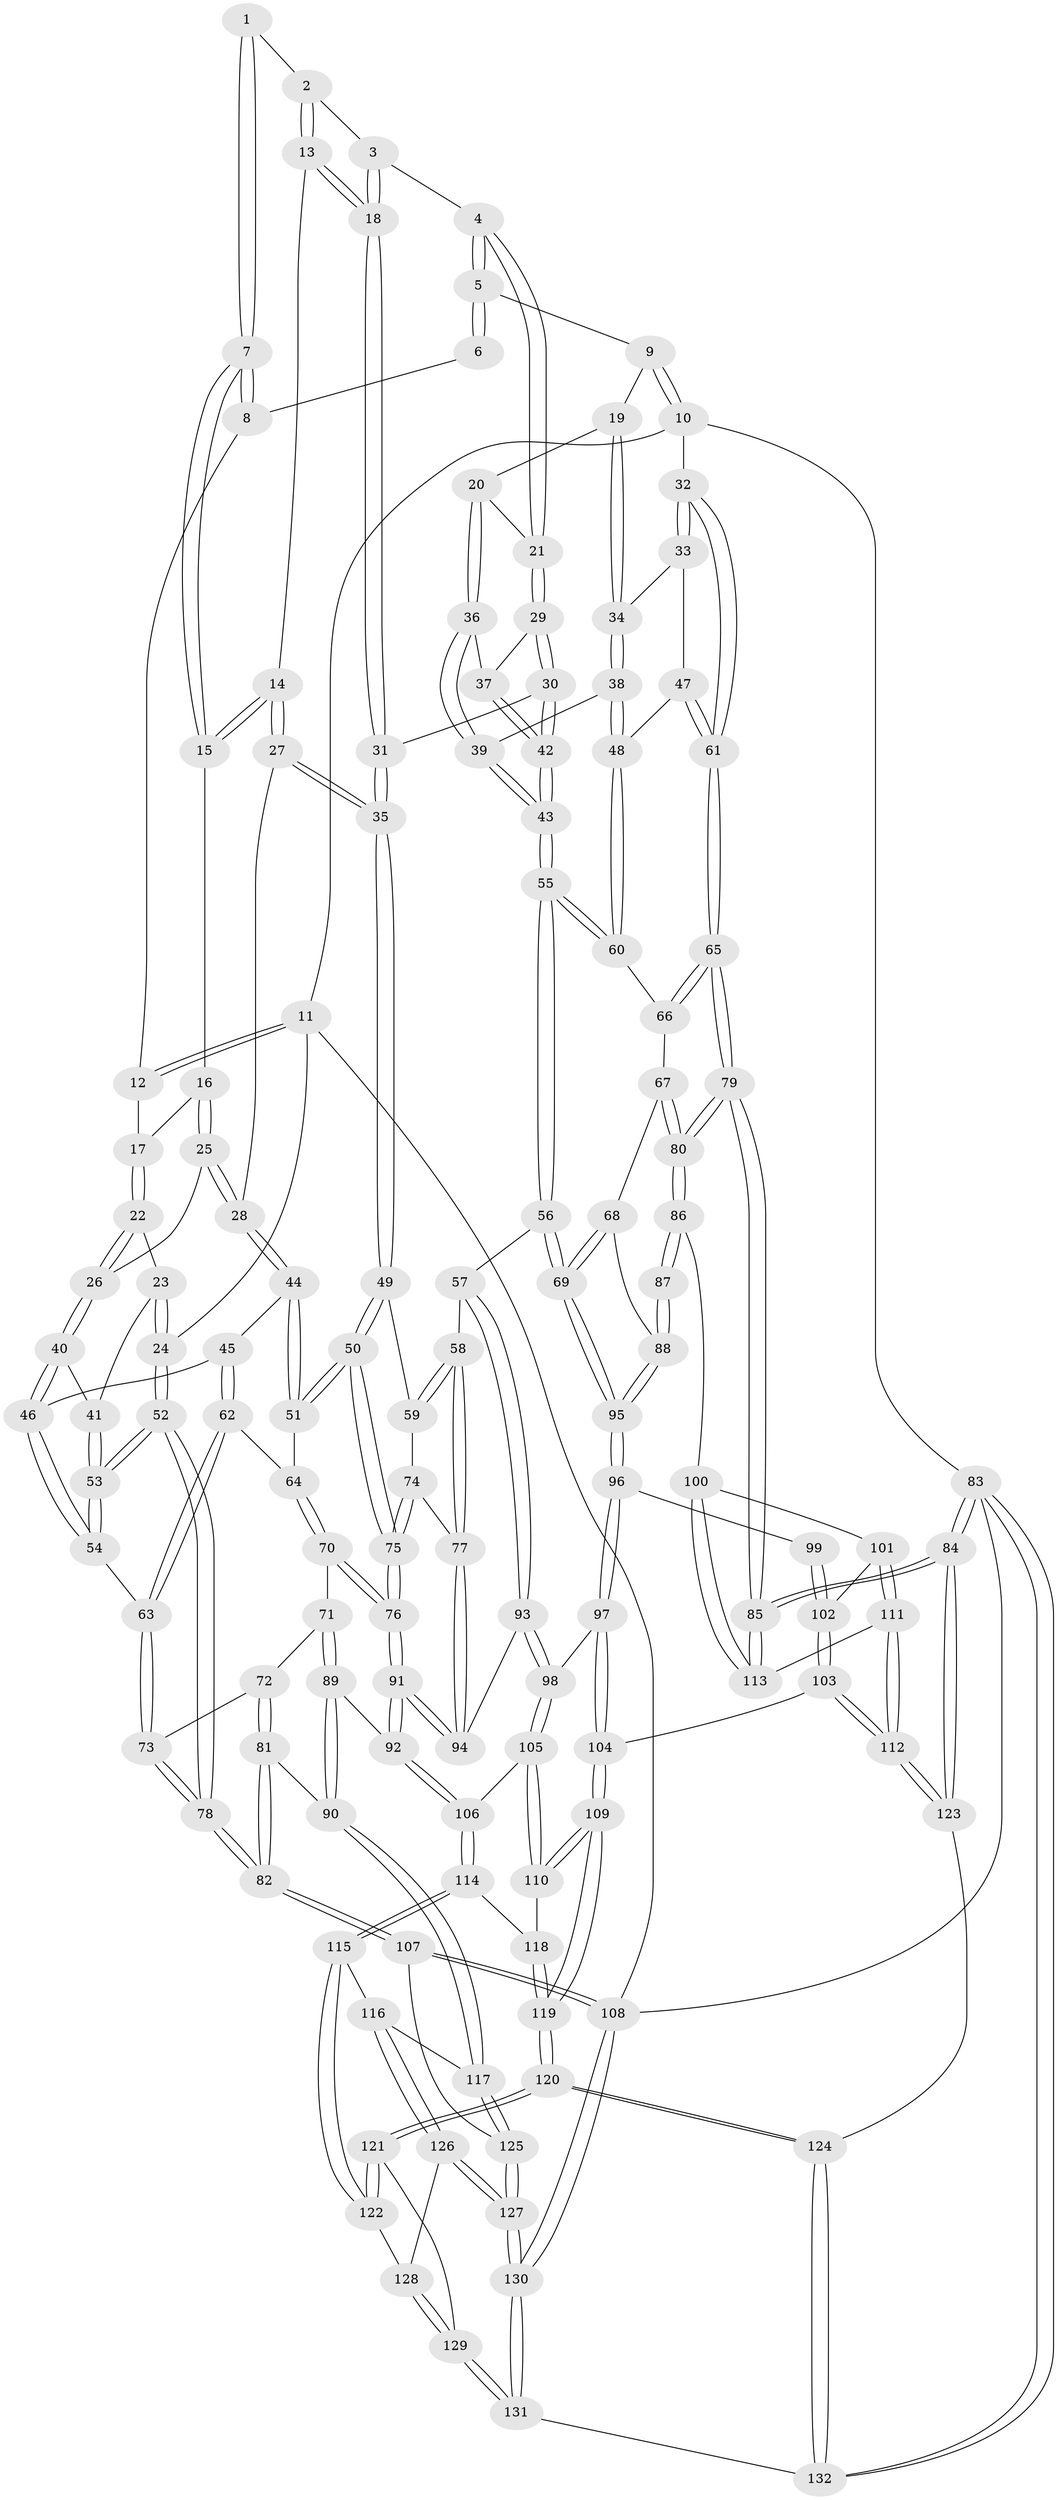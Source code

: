// Generated by graph-tools (version 1.1) at 2025/17/03/09/25 04:17:05]
// undirected, 132 vertices, 327 edges
graph export_dot {
graph [start="1"]
  node [color=gray90,style=filled];
  1 [pos="+0.40174906225975443+0"];
  2 [pos="+0.43444207210804986+0.03477274540070242"];
  3 [pos="+0.5108533066926962+0.06398177104440188"];
  4 [pos="+0.6325577329177079+0"];
  5 [pos="+0.716277603417235+0"];
  6 [pos="+0.40130628984803296+0"];
  7 [pos="+0.3166783293133028+0.07751953795960181"];
  8 [pos="+0.08379422107634801+0"];
  9 [pos="+1+0"];
  10 [pos="+1+0"];
  11 [pos="+0+0"];
  12 [pos="+0.04986969949068393+0"];
  13 [pos="+0.37503152518322475+0.10891014928109768"];
  14 [pos="+0.34714600920403865+0.1047503443652608"];
  15 [pos="+0.316693507396958+0.07786282724719733"];
  16 [pos="+0.27471784066382765+0.09379860487379028"];
  17 [pos="+0.13315655016152877+0.03601190631916492"];
  18 [pos="+0.4603051524355445+0.18179483464796092"];
  19 [pos="+0.8715551440676368+0.034809282054843654"];
  20 [pos="+0.8164795216574772+0.13201435709401982"];
  21 [pos="+0.6438382862968842+0.06356545243797665"];
  22 [pos="+0.12417548968615333+0.11534685484494135"];
  23 [pos="+0.07426789838569978+0.1512519168600794"];
  24 [pos="+0+0"];
  25 [pos="+0.2165231733911434+0.1905939673101276"];
  26 [pos="+0.20093328405935415+0.18999101383545372"];
  27 [pos="+0.30323031194699523+0.21805795011952836"];
  28 [pos="+0.2673842560295347+0.22023182275525258"];
  29 [pos="+0.644911621566987+0.10061930004794853"];
  30 [pos="+0.4848178214341804+0.21591959024311339"];
  31 [pos="+0.4691392044972601+0.21436125119122815"];
  32 [pos="+1+0.16656269331013826"];
  33 [pos="+0.9433156719077217+0.2164279767764966"];
  34 [pos="+0.9226865803232883+0.21460376868717282"];
  35 [pos="+0.4114799576084078+0.2840808765519916"];
  36 [pos="+0.8065173317371573+0.16859843056424248"];
  37 [pos="+0.6672878968797966+0.15667828806428474"];
  38 [pos="+0.8352808499650344+0.2410538509657445"];
  39 [pos="+0.8289733794791793+0.23842961621445993"];
  40 [pos="+0.1609731679568819+0.2524724943282522"];
  41 [pos="+0.031675741338328026+0.20603379270209504"];
  42 [pos="+0.6535615314814404+0.29854885088196526"];
  43 [pos="+0.6663473835694026+0.32398880479352765"];
  44 [pos="+0.25897564039043747+0.260118261009185"];
  45 [pos="+0.17628256597872086+0.3226065804900261"];
  46 [pos="+0.15373410834666953+0.3096087177382898"];
  47 [pos="+0.9308665515046779+0.3257813185183242"];
  48 [pos="+0.8826860391842276+0.3548165966039333"];
  49 [pos="+0.40657395053569984+0.33227100569950146"];
  50 [pos="+0.28284647866973384+0.3720228337241717"];
  51 [pos="+0.2789549597238395+0.3712246937818678"];
  52 [pos="+0+0.357688993717517"];
  53 [pos="+0+0.3555905455932609"];
  54 [pos="+0.05805147858736395+0.3464798712738404"];
  55 [pos="+0.6617134056146701+0.3971125993439008"];
  56 [pos="+0.6546754105293203+0.4161246128578733"];
  57 [pos="+0.613669485348171+0.41687814485973973"];
  58 [pos="+0.5418838155394583+0.406736650106398"];
  59 [pos="+0.40809525130830043+0.3345967821004512"];
  60 [pos="+0.8805664567051509+0.3671307656596005"];
  61 [pos="+1+0.2915414735762388"];
  62 [pos="+0.20865088972587387+0.3559152605234512"];
  63 [pos="+0.14997419695444775+0.4210845592862916"];
  64 [pos="+0.25676632903679897+0.37495930730432436"];
  65 [pos="+1+0.4664643991047126"];
  66 [pos="+0.8808695774618297+0.3677801598725789"];
  67 [pos="+0.8805567616027595+0.4060188029820296"];
  68 [pos="+0.8623959600381012+0.45645943274919415"];
  69 [pos="+0.6566676399370482+0.42180016729548847"];
  70 [pos="+0.22513822409998163+0.43470344129256505"];
  71 [pos="+0.18813591021148934+0.4644834808189802"];
  72 [pos="+0.15932550576489454+0.4506923678005572"];
  73 [pos="+0.15463937895705376+0.4443399280606922"];
  74 [pos="+0.40518945837932197+0.36253231349313825"];
  75 [pos="+0.3236754323148932+0.5303702890208439"];
  76 [pos="+0.3231255877343954+0.5527713978644725"];
  77 [pos="+0.4328987215996924+0.5094839672228346"];
  78 [pos="+0+0.4910393706378219"];
  79 [pos="+1+0.6026098407465095"];
  80 [pos="+1+0.5983297570362112"];
  81 [pos="+0.027519226742775044+0.6155418500534743"];
  82 [pos="+0+0.6058140828001922"];
  83 [pos="+1+1"];
  84 [pos="+1+0.9017269021691611"];
  85 [pos="+1+0.7379345119035663"];
  86 [pos="+0.9594136243835957+0.5906503552497746"];
  87 [pos="+0.8751262852175581+0.516600900067918"];
  88 [pos="+0.8708174119644883+0.5026816235672081"];
  89 [pos="+0.2261855794986759+0.6065054450603199"];
  90 [pos="+0.16863661933089782+0.6403642367079032"];
  91 [pos="+0.32317833156436065+0.5532392771008793"];
  92 [pos="+0.28830266277789157+0.5944288662144507"];
  93 [pos="+0.45849350386864746+0.5596129448245486"];
  94 [pos="+0.42350806230630944+0.5377081559409205"];
  95 [pos="+0.6587824419208904+0.4339816590090591"];
  96 [pos="+0.6596341393185727+0.44087902212127034"];
  97 [pos="+0.6559424148090867+0.4599556387602919"];
  98 [pos="+0.4787558782099456+0.5822100914397822"];
  99 [pos="+0.7843137218517938+0.5330961305505142"];
  100 [pos="+0.8901199179809482+0.6284975736347496"];
  101 [pos="+0.8195339389455026+0.6283207732777362"];
  102 [pos="+0.787129837946147+0.624303732897469"];
  103 [pos="+0.7736298015336945+0.6304062598375665"];
  104 [pos="+0.6458255829740601+0.6375455791236797"];
  105 [pos="+0.5002329585302508+0.6237239306599378"];
  106 [pos="+0.3428063814773501+0.6652480513356922"];
  107 [pos="+0+0.6212131922046287"];
  108 [pos="+0+1"];
  109 [pos="+0.5942385520127774+0.7139802101623827"];
  110 [pos="+0.5242424525383874+0.6514278163792484"];
  111 [pos="+0.8012941268086239+0.7978957674931509"];
  112 [pos="+0.7948104121042113+0.8046737745517386"];
  113 [pos="+0.8450918533744901+0.7581259185543295"];
  114 [pos="+0.3462325345846173+0.6729862852026361"];
  115 [pos="+0.35481503679935766+0.7623490692105878"];
  116 [pos="+0.2642711248716562+0.7745789770718913"];
  117 [pos="+0.1912980413556767+0.7355686613855987"];
  118 [pos="+0.39828387274025084+0.6838174225669892"];
  119 [pos="+0.5919751580652287+0.81058003234743"];
  120 [pos="+0.5935231514992421+0.8403374993928555"];
  121 [pos="+0.5839060883640481+0.8409349195334372"];
  122 [pos="+0.39713371096293465+0.811078660976241"];
  123 [pos="+0.765684079335112+0.8520272063109909"];
  124 [pos="+0.6594736207988283+0.9134050393438351"];
  125 [pos="+0.14736392626783062+0.852458867507251"];
  126 [pos="+0.2709414784227588+0.8917513553420477"];
  127 [pos="+0.1645218506800532+0.9925546216650243"];
  128 [pos="+0.3366066384450127+0.8669308585665719"];
  129 [pos="+0.3843150601345076+0.9640084970416275"];
  130 [pos="+0.07554303427073937+1"];
  131 [pos="+0.21288834976734852+1"];
  132 [pos="+0.6880346507698996+1"];
  1 -- 2;
  1 -- 7;
  1 -- 7;
  2 -- 3;
  2 -- 13;
  2 -- 13;
  3 -- 4;
  3 -- 18;
  3 -- 18;
  4 -- 5;
  4 -- 5;
  4 -- 21;
  4 -- 21;
  5 -- 6;
  5 -- 6;
  5 -- 9;
  6 -- 8;
  7 -- 8;
  7 -- 8;
  7 -- 15;
  7 -- 15;
  8 -- 12;
  9 -- 10;
  9 -- 10;
  9 -- 19;
  10 -- 11;
  10 -- 32;
  10 -- 83;
  11 -- 12;
  11 -- 12;
  11 -- 24;
  11 -- 108;
  12 -- 17;
  13 -- 14;
  13 -- 18;
  13 -- 18;
  14 -- 15;
  14 -- 15;
  14 -- 27;
  14 -- 27;
  15 -- 16;
  16 -- 17;
  16 -- 25;
  16 -- 25;
  17 -- 22;
  17 -- 22;
  18 -- 31;
  18 -- 31;
  19 -- 20;
  19 -- 34;
  19 -- 34;
  20 -- 21;
  20 -- 36;
  20 -- 36;
  21 -- 29;
  21 -- 29;
  22 -- 23;
  22 -- 26;
  22 -- 26;
  23 -- 24;
  23 -- 24;
  23 -- 41;
  24 -- 52;
  24 -- 52;
  25 -- 26;
  25 -- 28;
  25 -- 28;
  26 -- 40;
  26 -- 40;
  27 -- 28;
  27 -- 35;
  27 -- 35;
  28 -- 44;
  28 -- 44;
  29 -- 30;
  29 -- 30;
  29 -- 37;
  30 -- 31;
  30 -- 42;
  30 -- 42;
  31 -- 35;
  31 -- 35;
  32 -- 33;
  32 -- 33;
  32 -- 61;
  32 -- 61;
  33 -- 34;
  33 -- 47;
  34 -- 38;
  34 -- 38;
  35 -- 49;
  35 -- 49;
  36 -- 37;
  36 -- 39;
  36 -- 39;
  37 -- 42;
  37 -- 42;
  38 -- 39;
  38 -- 48;
  38 -- 48;
  39 -- 43;
  39 -- 43;
  40 -- 41;
  40 -- 46;
  40 -- 46;
  41 -- 53;
  41 -- 53;
  42 -- 43;
  42 -- 43;
  43 -- 55;
  43 -- 55;
  44 -- 45;
  44 -- 51;
  44 -- 51;
  45 -- 46;
  45 -- 62;
  45 -- 62;
  46 -- 54;
  46 -- 54;
  47 -- 48;
  47 -- 61;
  47 -- 61;
  48 -- 60;
  48 -- 60;
  49 -- 50;
  49 -- 50;
  49 -- 59;
  50 -- 51;
  50 -- 51;
  50 -- 75;
  50 -- 75;
  51 -- 64;
  52 -- 53;
  52 -- 53;
  52 -- 78;
  52 -- 78;
  53 -- 54;
  53 -- 54;
  54 -- 63;
  55 -- 56;
  55 -- 56;
  55 -- 60;
  55 -- 60;
  56 -- 57;
  56 -- 69;
  56 -- 69;
  57 -- 58;
  57 -- 93;
  57 -- 93;
  58 -- 59;
  58 -- 59;
  58 -- 77;
  58 -- 77;
  59 -- 74;
  60 -- 66;
  61 -- 65;
  61 -- 65;
  62 -- 63;
  62 -- 63;
  62 -- 64;
  63 -- 73;
  63 -- 73;
  64 -- 70;
  64 -- 70;
  65 -- 66;
  65 -- 66;
  65 -- 79;
  65 -- 79;
  66 -- 67;
  67 -- 68;
  67 -- 80;
  67 -- 80;
  68 -- 69;
  68 -- 69;
  68 -- 88;
  69 -- 95;
  69 -- 95;
  70 -- 71;
  70 -- 76;
  70 -- 76;
  71 -- 72;
  71 -- 89;
  71 -- 89;
  72 -- 73;
  72 -- 81;
  72 -- 81;
  73 -- 78;
  73 -- 78;
  74 -- 75;
  74 -- 75;
  74 -- 77;
  75 -- 76;
  75 -- 76;
  76 -- 91;
  76 -- 91;
  77 -- 94;
  77 -- 94;
  78 -- 82;
  78 -- 82;
  79 -- 80;
  79 -- 80;
  79 -- 85;
  79 -- 85;
  80 -- 86;
  80 -- 86;
  81 -- 82;
  81 -- 82;
  81 -- 90;
  82 -- 107;
  82 -- 107;
  83 -- 84;
  83 -- 84;
  83 -- 132;
  83 -- 132;
  83 -- 108;
  84 -- 85;
  84 -- 85;
  84 -- 123;
  84 -- 123;
  85 -- 113;
  85 -- 113;
  86 -- 87;
  86 -- 87;
  86 -- 100;
  87 -- 88;
  87 -- 88;
  88 -- 95;
  88 -- 95;
  89 -- 90;
  89 -- 90;
  89 -- 92;
  90 -- 117;
  90 -- 117;
  91 -- 92;
  91 -- 92;
  91 -- 94;
  91 -- 94;
  92 -- 106;
  92 -- 106;
  93 -- 94;
  93 -- 98;
  93 -- 98;
  95 -- 96;
  95 -- 96;
  96 -- 97;
  96 -- 97;
  96 -- 99;
  97 -- 98;
  97 -- 104;
  97 -- 104;
  98 -- 105;
  98 -- 105;
  99 -- 102;
  99 -- 102;
  100 -- 101;
  100 -- 113;
  100 -- 113;
  101 -- 102;
  101 -- 111;
  101 -- 111;
  102 -- 103;
  102 -- 103;
  103 -- 104;
  103 -- 112;
  103 -- 112;
  104 -- 109;
  104 -- 109;
  105 -- 106;
  105 -- 110;
  105 -- 110;
  106 -- 114;
  106 -- 114;
  107 -- 108;
  107 -- 108;
  107 -- 125;
  108 -- 130;
  108 -- 130;
  109 -- 110;
  109 -- 110;
  109 -- 119;
  109 -- 119;
  110 -- 118;
  111 -- 112;
  111 -- 112;
  111 -- 113;
  112 -- 123;
  112 -- 123;
  114 -- 115;
  114 -- 115;
  114 -- 118;
  115 -- 116;
  115 -- 122;
  115 -- 122;
  116 -- 117;
  116 -- 126;
  116 -- 126;
  117 -- 125;
  117 -- 125;
  118 -- 119;
  118 -- 119;
  119 -- 120;
  119 -- 120;
  120 -- 121;
  120 -- 121;
  120 -- 124;
  120 -- 124;
  121 -- 122;
  121 -- 122;
  121 -- 129;
  122 -- 128;
  123 -- 124;
  124 -- 132;
  124 -- 132;
  125 -- 127;
  125 -- 127;
  126 -- 127;
  126 -- 127;
  126 -- 128;
  127 -- 130;
  127 -- 130;
  128 -- 129;
  128 -- 129;
  129 -- 131;
  129 -- 131;
  130 -- 131;
  130 -- 131;
  131 -- 132;
}
